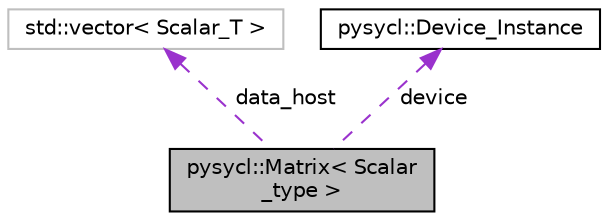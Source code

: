 digraph "pysycl::Matrix&lt; Scalar_type &gt;"
{
 // INTERACTIVE_SVG=YES
 // LATEX_PDF_SIZE
  bgcolor="transparent";
  edge [fontname="Helvetica",fontsize="10",labelfontname="Helvetica",labelfontsize="10"];
  node [fontname="Helvetica",fontsize="10",shape=record];
  Node1 [label="pysycl::Matrix\< Scalar\l_type \>",height=0.2,width=0.4,color="black", fillcolor="grey75", style="filled", fontcolor="black",tooltip="Matrix class for PySYCL."];
  Node2 -> Node1 [dir="back",color="darkorchid3",fontsize="10",style="dashed",label=" data_host" ,fontname="Helvetica"];
  Node2 [label="std::vector\< Scalar_T \>",height=0.2,width=0.4,color="grey75",tooltip=" "];
  Node3 -> Node1 [dir="back",color="darkorchid3",fontsize="10",style="dashed",label=" device" ,fontname="Helvetica"];
  Node3 [label="pysycl::Device_Instance",height=0.2,width=0.4,color="black",URL="$classpysycl_1_1_device___instance.html",tooltip="Class representing a device instance."];
}
